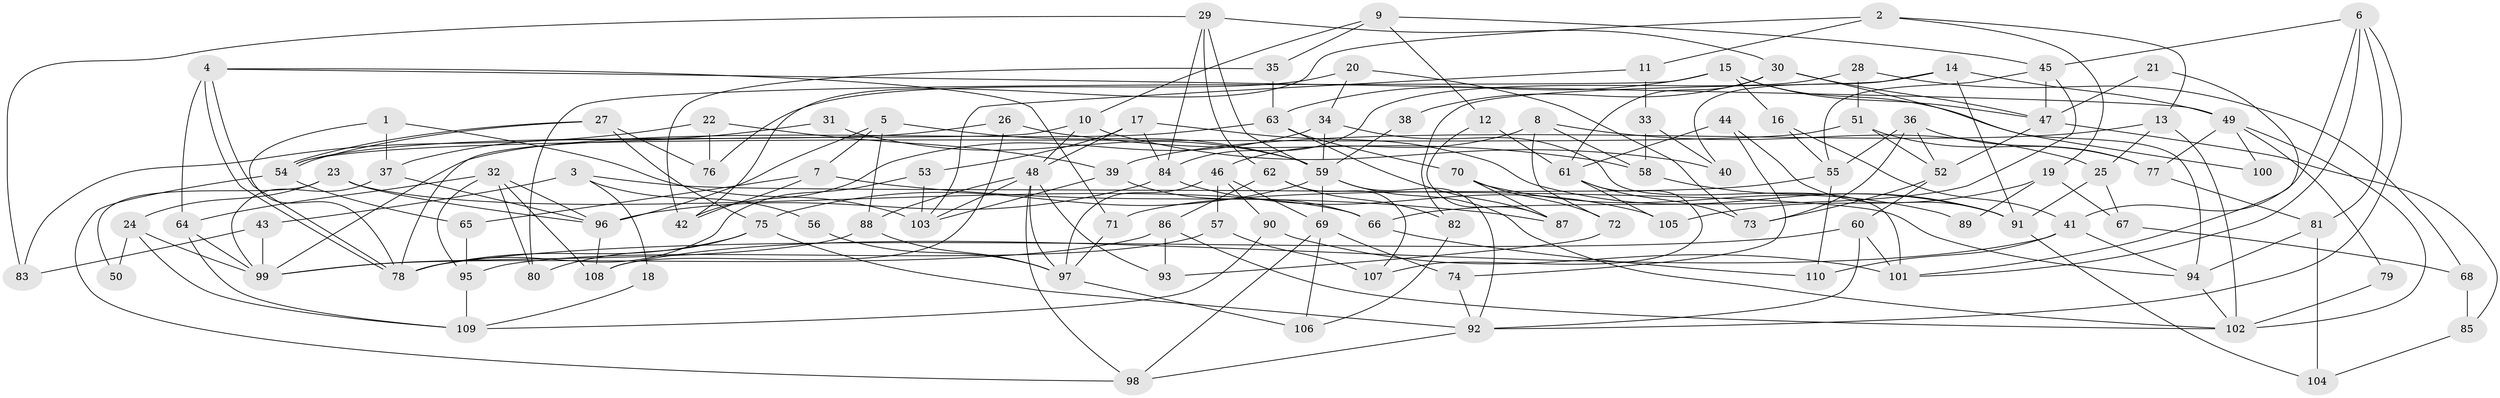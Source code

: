 // coarse degree distribution, {3: 0.18309859154929578, 6: 0.2112676056338028, 4: 0.18309859154929578, 5: 0.18309859154929578, 8: 0.028169014084507043, 7: 0.09859154929577464, 2: 0.07042253521126761, 10: 0.028169014084507043, 11: 0.014084507042253521}
// Generated by graph-tools (version 1.1) at 2025/52/02/27/25 19:52:08]
// undirected, 110 vertices, 220 edges
graph export_dot {
graph [start="1"]
  node [color=gray90,style=filled];
  1;
  2;
  3;
  4;
  5;
  6;
  7;
  8;
  9;
  10;
  11;
  12;
  13;
  14;
  15;
  16;
  17;
  18;
  19;
  20;
  21;
  22;
  23;
  24;
  25;
  26;
  27;
  28;
  29;
  30;
  31;
  32;
  33;
  34;
  35;
  36;
  37;
  38;
  39;
  40;
  41;
  42;
  43;
  44;
  45;
  46;
  47;
  48;
  49;
  50;
  51;
  52;
  53;
  54;
  55;
  56;
  57;
  58;
  59;
  60;
  61;
  62;
  63;
  64;
  65;
  66;
  67;
  68;
  69;
  70;
  71;
  72;
  73;
  74;
  75;
  76;
  77;
  78;
  79;
  80;
  81;
  82;
  83;
  84;
  85;
  86;
  87;
  88;
  89;
  90;
  91;
  92;
  93;
  94;
  95;
  96;
  97;
  98;
  99;
  100;
  101;
  102;
  103;
  104;
  105;
  106;
  107;
  108;
  109;
  110;
  1 -- 103;
  1 -- 78;
  1 -- 37;
  2 -- 19;
  2 -- 11;
  2 -- 13;
  2 -- 42;
  3 -- 94;
  3 -- 43;
  3 -- 18;
  3 -- 56;
  4 -- 64;
  4 -- 78;
  4 -- 78;
  4 -- 49;
  4 -- 71;
  5 -- 96;
  5 -- 7;
  5 -- 59;
  5 -- 88;
  6 -- 101;
  6 -- 41;
  6 -- 45;
  6 -- 81;
  6 -- 92;
  7 -- 65;
  7 -- 87;
  7 -- 42;
  8 -- 58;
  8 -- 25;
  8 -- 46;
  8 -- 72;
  9 -- 35;
  9 -- 45;
  9 -- 10;
  9 -- 12;
  10 -- 48;
  10 -- 40;
  10 -- 78;
  11 -- 103;
  11 -- 33;
  12 -- 61;
  12 -- 87;
  13 -- 102;
  13 -- 25;
  13 -- 39;
  14 -- 49;
  14 -- 91;
  14 -- 40;
  14 -- 82;
  15 -- 47;
  15 -- 63;
  15 -- 16;
  15 -- 80;
  15 -- 100;
  16 -- 55;
  16 -- 41;
  17 -- 53;
  17 -- 48;
  17 -- 84;
  17 -- 91;
  18 -- 109;
  19 -- 105;
  19 -- 67;
  19 -- 89;
  20 -- 73;
  20 -- 34;
  20 -- 76;
  21 -- 47;
  21 -- 101;
  22 -- 39;
  22 -- 76;
  22 -- 83;
  23 -- 24;
  23 -- 66;
  23 -- 50;
  23 -- 96;
  24 -- 99;
  24 -- 109;
  24 -- 50;
  25 -- 91;
  25 -- 67;
  26 -- 54;
  26 -- 108;
  26 -- 58;
  27 -- 54;
  27 -- 54;
  27 -- 75;
  27 -- 76;
  28 -- 84;
  28 -- 51;
  28 -- 68;
  29 -- 59;
  29 -- 62;
  29 -- 30;
  29 -- 83;
  29 -- 84;
  30 -- 94;
  30 -- 38;
  30 -- 47;
  30 -- 61;
  31 -- 37;
  31 -- 59;
  32 -- 96;
  32 -- 80;
  32 -- 64;
  32 -- 95;
  32 -- 108;
  33 -- 40;
  33 -- 58;
  34 -- 42;
  34 -- 59;
  34 -- 101;
  35 -- 63;
  35 -- 42;
  36 -- 77;
  36 -- 52;
  36 -- 55;
  36 -- 73;
  37 -- 96;
  37 -- 99;
  38 -- 59;
  39 -- 66;
  39 -- 103;
  41 -- 108;
  41 -- 94;
  41 -- 110;
  43 -- 99;
  43 -- 83;
  44 -- 74;
  44 -- 61;
  44 -- 91;
  45 -- 55;
  45 -- 47;
  45 -- 66;
  46 -- 57;
  46 -- 69;
  46 -- 90;
  46 -- 97;
  47 -- 52;
  47 -- 85;
  48 -- 98;
  48 -- 97;
  48 -- 88;
  48 -- 93;
  48 -- 103;
  49 -- 77;
  49 -- 79;
  49 -- 100;
  49 -- 102;
  51 -- 54;
  51 -- 52;
  51 -- 77;
  52 -- 60;
  52 -- 73;
  53 -- 103;
  53 -- 78;
  54 -- 98;
  54 -- 65;
  55 -- 71;
  55 -- 110;
  56 -- 97;
  57 -- 107;
  57 -- 95;
  58 -- 91;
  59 -- 92;
  59 -- 69;
  59 -- 75;
  59 -- 102;
  60 -- 92;
  60 -- 78;
  60 -- 101;
  61 -- 73;
  61 -- 105;
  61 -- 107;
  62 -- 82;
  62 -- 86;
  62 -- 107;
  63 -- 87;
  63 -- 99;
  63 -- 70;
  64 -- 99;
  64 -- 109;
  65 -- 95;
  66 -- 110;
  67 -- 68;
  68 -- 85;
  69 -- 74;
  69 -- 98;
  69 -- 106;
  70 -- 72;
  70 -- 87;
  70 -- 89;
  71 -- 97;
  72 -- 93;
  74 -- 92;
  75 -- 78;
  75 -- 80;
  75 -- 92;
  77 -- 81;
  79 -- 102;
  81 -- 94;
  81 -- 104;
  82 -- 106;
  84 -- 96;
  84 -- 105;
  85 -- 104;
  86 -- 102;
  86 -- 99;
  86 -- 93;
  88 -- 97;
  88 -- 99;
  90 -- 101;
  90 -- 109;
  91 -- 104;
  92 -- 98;
  94 -- 102;
  95 -- 109;
  96 -- 108;
  97 -- 106;
}
